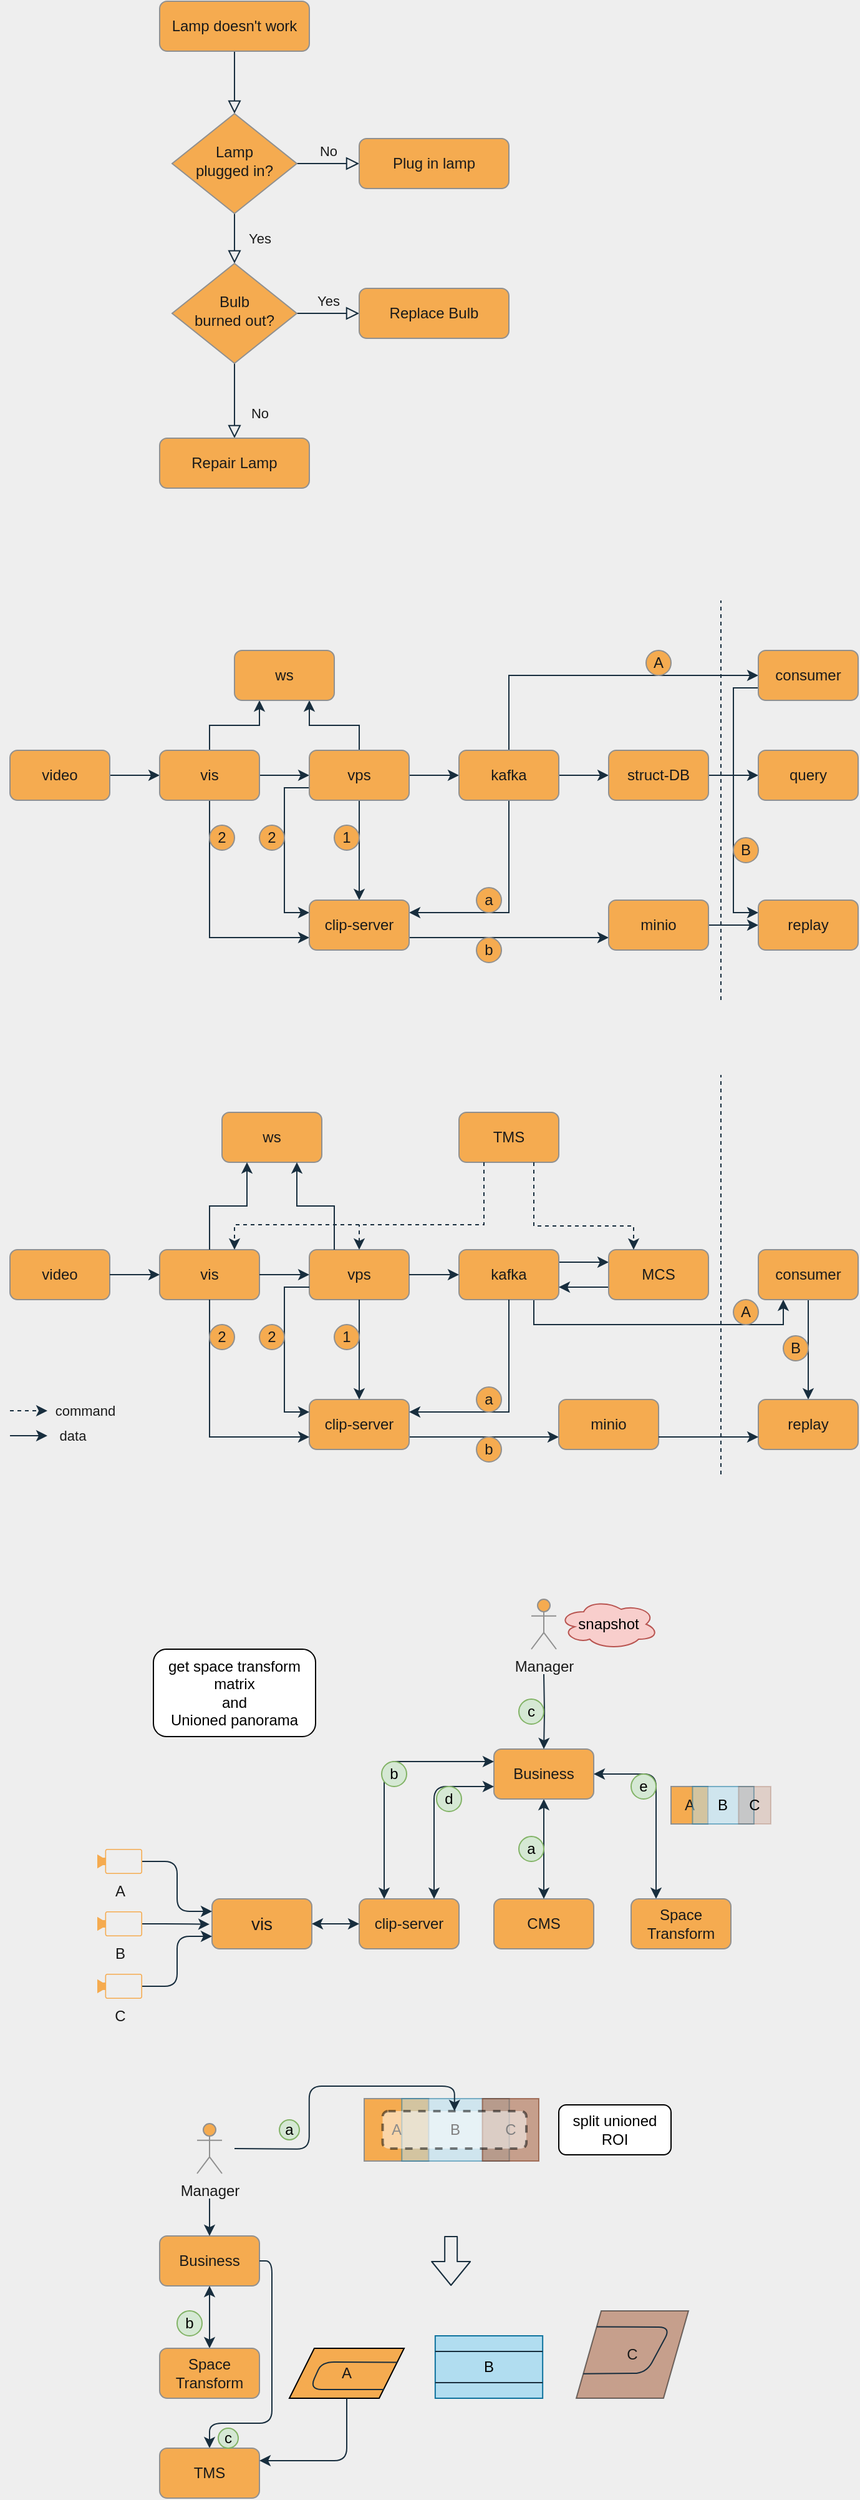 <mxfile version="14.1.8" type="github">
  <diagram id="C5RBs43oDa-KdzZeNtuy" name="Page-1">
    <mxGraphModel dx="1131" dy="648" grid="0" gridSize="10" guides="1" tooltips="1" connect="1" arrows="1" fold="1" page="1" pageScale="1" pageWidth="827" pageHeight="1169" background="#EEEEEE" math="0" shadow="0">
      <root>
        <mxCell id="WIyWlLk6GJQsqaUBKTNV-0" />
        <mxCell id="WIyWlLk6GJQsqaUBKTNV-1" parent="WIyWlLk6GJQsqaUBKTNV-0" />
        <mxCell id="WIyWlLk6GJQsqaUBKTNV-2" value="" style="rounded=0;html=1;jettySize=auto;orthogonalLoop=1;fontSize=11;endArrow=block;endFill=0;endSize=8;strokeWidth=1;shadow=0;labelBackgroundColor=none;edgeStyle=orthogonalEdgeStyle;strokeColor=#182E3E;fontColor=#1A1A1A;" parent="WIyWlLk6GJQsqaUBKTNV-1" source="WIyWlLk6GJQsqaUBKTNV-3" target="WIyWlLk6GJQsqaUBKTNV-6" edge="1">
          <mxGeometry relative="1" as="geometry" />
        </mxCell>
        <mxCell id="WIyWlLk6GJQsqaUBKTNV-3" value="Lamp doesn&#39;t work" style="rounded=1;whiteSpace=wrap;html=1;fontSize=12;glass=0;strokeWidth=1;shadow=0;fillColor=#F5AB50;strokeColor=#909090;fontColor=#1A1A1A;" parent="WIyWlLk6GJQsqaUBKTNV-1" vertex="1">
          <mxGeometry x="160" y="80" width="120" height="40" as="geometry" />
        </mxCell>
        <mxCell id="WIyWlLk6GJQsqaUBKTNV-4" value="Yes" style="rounded=0;html=1;jettySize=auto;orthogonalLoop=1;fontSize=11;endArrow=block;endFill=0;endSize=8;strokeWidth=1;shadow=0;labelBackgroundColor=none;edgeStyle=orthogonalEdgeStyle;strokeColor=#182E3E;fontColor=#1A1A1A;" parent="WIyWlLk6GJQsqaUBKTNV-1" source="WIyWlLk6GJQsqaUBKTNV-6" target="WIyWlLk6GJQsqaUBKTNV-10" edge="1">
          <mxGeometry y="20" relative="1" as="geometry">
            <mxPoint as="offset" />
          </mxGeometry>
        </mxCell>
        <mxCell id="WIyWlLk6GJQsqaUBKTNV-5" value="No" style="edgeStyle=orthogonalEdgeStyle;rounded=0;html=1;jettySize=auto;orthogonalLoop=1;fontSize=11;endArrow=block;endFill=0;endSize=8;strokeWidth=1;shadow=0;labelBackgroundColor=none;strokeColor=#182E3E;fontColor=#1A1A1A;" parent="WIyWlLk6GJQsqaUBKTNV-1" source="WIyWlLk6GJQsqaUBKTNV-6" target="WIyWlLk6GJQsqaUBKTNV-7" edge="1">
          <mxGeometry y="10" relative="1" as="geometry">
            <mxPoint as="offset" />
          </mxGeometry>
        </mxCell>
        <mxCell id="WIyWlLk6GJQsqaUBKTNV-6" value="Lamp&lt;br&gt;plugged in?" style="rhombus;whiteSpace=wrap;html=1;shadow=0;fontFamily=Helvetica;fontSize=12;align=center;strokeWidth=1;spacing=6;spacingTop=-4;fillColor=#F5AB50;strokeColor=#909090;fontColor=#1A1A1A;" parent="WIyWlLk6GJQsqaUBKTNV-1" vertex="1">
          <mxGeometry x="170" y="170" width="100" height="80" as="geometry" />
        </mxCell>
        <mxCell id="WIyWlLk6GJQsqaUBKTNV-7" value="Plug in lamp" style="rounded=1;whiteSpace=wrap;html=1;fontSize=12;glass=0;strokeWidth=1;shadow=0;fillColor=#F5AB50;strokeColor=#909090;fontColor=#1A1A1A;" parent="WIyWlLk6GJQsqaUBKTNV-1" vertex="1">
          <mxGeometry x="320" y="190" width="120" height="40" as="geometry" />
        </mxCell>
        <mxCell id="WIyWlLk6GJQsqaUBKTNV-8" value="No" style="rounded=0;html=1;jettySize=auto;orthogonalLoop=1;fontSize=11;endArrow=block;endFill=0;endSize=8;strokeWidth=1;shadow=0;labelBackgroundColor=none;edgeStyle=orthogonalEdgeStyle;strokeColor=#182E3E;fontColor=#1A1A1A;" parent="WIyWlLk6GJQsqaUBKTNV-1" source="WIyWlLk6GJQsqaUBKTNV-10" target="WIyWlLk6GJQsqaUBKTNV-11" edge="1">
          <mxGeometry x="0.333" y="20" relative="1" as="geometry">
            <mxPoint as="offset" />
          </mxGeometry>
        </mxCell>
        <mxCell id="WIyWlLk6GJQsqaUBKTNV-9" value="Yes" style="edgeStyle=orthogonalEdgeStyle;rounded=0;html=1;jettySize=auto;orthogonalLoop=1;fontSize=11;endArrow=block;endFill=0;endSize=8;strokeWidth=1;shadow=0;labelBackgroundColor=none;strokeColor=#182E3E;fontColor=#1A1A1A;" parent="WIyWlLk6GJQsqaUBKTNV-1" source="WIyWlLk6GJQsqaUBKTNV-10" target="WIyWlLk6GJQsqaUBKTNV-12" edge="1">
          <mxGeometry y="10" relative="1" as="geometry">
            <mxPoint as="offset" />
          </mxGeometry>
        </mxCell>
        <mxCell id="WIyWlLk6GJQsqaUBKTNV-10" value="Bulb&lt;br&gt;burned out?" style="rhombus;whiteSpace=wrap;html=1;shadow=0;fontFamily=Helvetica;fontSize=12;align=center;strokeWidth=1;spacing=6;spacingTop=-4;fillColor=#F5AB50;strokeColor=#909090;fontColor=#1A1A1A;" parent="WIyWlLk6GJQsqaUBKTNV-1" vertex="1">
          <mxGeometry x="170" y="290" width="100" height="80" as="geometry" />
        </mxCell>
        <mxCell id="WIyWlLk6GJQsqaUBKTNV-11" value="Repair Lamp" style="rounded=1;whiteSpace=wrap;html=1;fontSize=12;glass=0;strokeWidth=1;shadow=0;fillColor=#F5AB50;strokeColor=#909090;fontColor=#1A1A1A;" parent="WIyWlLk6GJQsqaUBKTNV-1" vertex="1">
          <mxGeometry x="160" y="430" width="120" height="40" as="geometry" />
        </mxCell>
        <mxCell id="WIyWlLk6GJQsqaUBKTNV-12" value="Replace Bulb" style="rounded=1;whiteSpace=wrap;html=1;fontSize=12;glass=0;strokeWidth=1;shadow=0;fillColor=#F5AB50;strokeColor=#909090;fontColor=#1A1A1A;" parent="WIyWlLk6GJQsqaUBKTNV-1" vertex="1">
          <mxGeometry x="320" y="310" width="120" height="40" as="geometry" />
        </mxCell>
        <mxCell id="50qvm2ZmXzsjkauxlbS--2" value="" style="edgeStyle=orthogonalEdgeStyle;rounded=0;orthogonalLoop=1;jettySize=auto;html=1;labelBackgroundColor=#EEEEEE;strokeColor=#182E3E;fontColor=#1A1A1A;" parent="WIyWlLk6GJQsqaUBKTNV-1" source="50qvm2ZmXzsjkauxlbS--0" target="50qvm2ZmXzsjkauxlbS--1" edge="1">
          <mxGeometry relative="1" as="geometry" />
        </mxCell>
        <mxCell id="50qvm2ZmXzsjkauxlbS--0" value="video" style="rounded=1;whiteSpace=wrap;html=1;fillColor=#F5AB50;strokeColor=#909090;fontColor=#1A1A1A;" parent="WIyWlLk6GJQsqaUBKTNV-1" vertex="1">
          <mxGeometry x="40" y="680" width="80" height="40" as="geometry" />
        </mxCell>
        <mxCell id="50qvm2ZmXzsjkauxlbS--4" value="" style="edgeStyle=orthogonalEdgeStyle;rounded=0;orthogonalLoop=1;jettySize=auto;html=1;labelBackgroundColor=#EEEEEE;strokeColor=#182E3E;fontColor=#1A1A1A;" parent="WIyWlLk6GJQsqaUBKTNV-1" source="50qvm2ZmXzsjkauxlbS--1" target="50qvm2ZmXzsjkauxlbS--3" edge="1">
          <mxGeometry relative="1" as="geometry" />
        </mxCell>
        <mxCell id="50qvm2ZmXzsjkauxlbS--6" style="edgeStyle=orthogonalEdgeStyle;rounded=0;orthogonalLoop=1;jettySize=auto;html=1;exitX=0.5;exitY=0;exitDx=0;exitDy=0;entryX=0.25;entryY=1;entryDx=0;entryDy=0;labelBackgroundColor=#EEEEEE;strokeColor=#182E3E;fontColor=#1A1A1A;" parent="WIyWlLk6GJQsqaUBKTNV-1" source="50qvm2ZmXzsjkauxlbS--1" target="50qvm2ZmXzsjkauxlbS--5" edge="1">
          <mxGeometry relative="1" as="geometry" />
        </mxCell>
        <mxCell id="50qvm2ZmXzsjkauxlbS--14" style="edgeStyle=orthogonalEdgeStyle;rounded=0;orthogonalLoop=1;jettySize=auto;html=1;exitX=0.5;exitY=1;exitDx=0;exitDy=0;entryX=0;entryY=0.75;entryDx=0;entryDy=0;labelBackgroundColor=#EEEEEE;strokeColor=#182E3E;fontColor=#1A1A1A;" parent="WIyWlLk6GJQsqaUBKTNV-1" source="50qvm2ZmXzsjkauxlbS--1" target="50qvm2ZmXzsjkauxlbS--13" edge="1">
          <mxGeometry relative="1" as="geometry" />
        </mxCell>
        <mxCell id="50qvm2ZmXzsjkauxlbS--1" value="vis" style="rounded=1;whiteSpace=wrap;html=1;fillColor=#F5AB50;strokeColor=#909090;fontColor=#1A1A1A;" parent="WIyWlLk6GJQsqaUBKTNV-1" vertex="1">
          <mxGeometry x="160" y="680" width="80" height="40" as="geometry" />
        </mxCell>
        <mxCell id="50qvm2ZmXzsjkauxlbS--7" style="edgeStyle=orthogonalEdgeStyle;rounded=0;orthogonalLoop=1;jettySize=auto;html=1;exitX=0.5;exitY=0;exitDx=0;exitDy=0;entryX=0.75;entryY=1;entryDx=0;entryDy=0;labelBackgroundColor=#EEEEEE;strokeColor=#182E3E;fontColor=#1A1A1A;" parent="WIyWlLk6GJQsqaUBKTNV-1" source="50qvm2ZmXzsjkauxlbS--3" target="50qvm2ZmXzsjkauxlbS--5" edge="1">
          <mxGeometry relative="1" as="geometry" />
        </mxCell>
        <mxCell id="50qvm2ZmXzsjkauxlbS--10" value="" style="edgeStyle=orthogonalEdgeStyle;rounded=0;orthogonalLoop=1;jettySize=auto;html=1;labelBackgroundColor=#EEEEEE;strokeColor=#182E3E;fontColor=#1A1A1A;" parent="WIyWlLk6GJQsqaUBKTNV-1" source="50qvm2ZmXzsjkauxlbS--3" target="50qvm2ZmXzsjkauxlbS--9" edge="1">
          <mxGeometry relative="1" as="geometry" />
        </mxCell>
        <mxCell id="50qvm2ZmXzsjkauxlbS--16" style="edgeStyle=orthogonalEdgeStyle;rounded=0;orthogonalLoop=1;jettySize=auto;html=1;exitX=0;exitY=0.75;exitDx=0;exitDy=0;entryX=0;entryY=0.25;entryDx=0;entryDy=0;labelBackgroundColor=#EEEEEE;strokeColor=#182E3E;fontColor=#1A1A1A;" parent="WIyWlLk6GJQsqaUBKTNV-1" source="50qvm2ZmXzsjkauxlbS--3" target="50qvm2ZmXzsjkauxlbS--13" edge="1">
          <mxGeometry relative="1" as="geometry" />
        </mxCell>
        <mxCell id="50qvm2ZmXzsjkauxlbS--17" value="" style="edgeStyle=orthogonalEdgeStyle;rounded=0;orthogonalLoop=1;jettySize=auto;html=1;labelBackgroundColor=#EEEEEE;strokeColor=#182E3E;fontColor=#1A1A1A;" parent="WIyWlLk6GJQsqaUBKTNV-1" source="50qvm2ZmXzsjkauxlbS--3" target="50qvm2ZmXzsjkauxlbS--13" edge="1">
          <mxGeometry relative="1" as="geometry" />
        </mxCell>
        <mxCell id="50qvm2ZmXzsjkauxlbS--3" value="vps" style="rounded=1;whiteSpace=wrap;html=1;fillColor=#F5AB50;strokeColor=#909090;fontColor=#1A1A1A;" parent="WIyWlLk6GJQsqaUBKTNV-1" vertex="1">
          <mxGeometry x="280" y="680" width="80" height="40" as="geometry" />
        </mxCell>
        <mxCell id="50qvm2ZmXzsjkauxlbS--12" value="" style="edgeStyle=orthogonalEdgeStyle;rounded=0;orthogonalLoop=1;jettySize=auto;html=1;labelBackgroundColor=#EEEEEE;strokeColor=#182E3E;fontColor=#1A1A1A;" parent="WIyWlLk6GJQsqaUBKTNV-1" source="50qvm2ZmXzsjkauxlbS--9" target="50qvm2ZmXzsjkauxlbS--11" edge="1">
          <mxGeometry relative="1" as="geometry" />
        </mxCell>
        <mxCell id="50qvm2ZmXzsjkauxlbS--18" style="edgeStyle=orthogonalEdgeStyle;rounded=0;orthogonalLoop=1;jettySize=auto;html=1;exitX=0.5;exitY=1;exitDx=0;exitDy=0;entryX=1;entryY=0.25;entryDx=0;entryDy=0;labelBackgroundColor=#EEEEEE;strokeColor=#182E3E;fontColor=#1A1A1A;" parent="WIyWlLk6GJQsqaUBKTNV-1" source="50qvm2ZmXzsjkauxlbS--9" target="50qvm2ZmXzsjkauxlbS--13" edge="1">
          <mxGeometry relative="1" as="geometry" />
        </mxCell>
        <mxCell id="50qvm2ZmXzsjkauxlbS--22" style="edgeStyle=orthogonalEdgeStyle;rounded=0;orthogonalLoop=1;jettySize=auto;html=1;exitX=0.5;exitY=0;exitDx=0;exitDy=0;entryX=0;entryY=0.5;entryDx=0;entryDy=0;labelBackgroundColor=#EEEEEE;strokeColor=#182E3E;fontColor=#1A1A1A;" parent="WIyWlLk6GJQsqaUBKTNV-1" source="50qvm2ZmXzsjkauxlbS--9" target="50qvm2ZmXzsjkauxlbS--21" edge="1">
          <mxGeometry relative="1" as="geometry" />
        </mxCell>
        <mxCell id="50qvm2ZmXzsjkauxlbS--9" value="kafka" style="rounded=1;whiteSpace=wrap;html=1;fillColor=#F5AB50;strokeColor=#909090;fontColor=#1A1A1A;" parent="WIyWlLk6GJQsqaUBKTNV-1" vertex="1">
          <mxGeometry x="400" y="680" width="80" height="40" as="geometry" />
        </mxCell>
        <mxCell id="50qvm2ZmXzsjkauxlbS--26" style="edgeStyle=orthogonalEdgeStyle;rounded=0;orthogonalLoop=1;jettySize=auto;html=1;exitX=1;exitY=0.5;exitDx=0;exitDy=0;labelBackgroundColor=#EEEEEE;strokeColor=#182E3E;fontColor=#1A1A1A;" parent="WIyWlLk6GJQsqaUBKTNV-1" source="50qvm2ZmXzsjkauxlbS--11" target="50qvm2ZmXzsjkauxlbS--23" edge="1">
          <mxGeometry relative="1" as="geometry" />
        </mxCell>
        <mxCell id="50qvm2ZmXzsjkauxlbS--11" value="struct-DB" style="rounded=1;whiteSpace=wrap;html=1;fillColor=#F5AB50;strokeColor=#909090;fontColor=#1A1A1A;" parent="WIyWlLk6GJQsqaUBKTNV-1" vertex="1">
          <mxGeometry x="520" y="680" width="80" height="40" as="geometry" />
        </mxCell>
        <mxCell id="50qvm2ZmXzsjkauxlbS--5" value="ws" style="rounded=1;whiteSpace=wrap;html=1;fillColor=#F5AB50;strokeColor=#909090;fontColor=#1A1A1A;" parent="WIyWlLk6GJQsqaUBKTNV-1" vertex="1">
          <mxGeometry x="220" y="600" width="80" height="40" as="geometry" />
        </mxCell>
        <mxCell id="50qvm2ZmXzsjkauxlbS--19" style="edgeStyle=orthogonalEdgeStyle;rounded=0;orthogonalLoop=1;jettySize=auto;html=1;exitX=1;exitY=0.75;exitDx=0;exitDy=0;labelBackgroundColor=#EEEEEE;strokeColor=#182E3E;fontColor=#1A1A1A;" parent="WIyWlLk6GJQsqaUBKTNV-1" source="50qvm2ZmXzsjkauxlbS--13" edge="1">
          <mxGeometry relative="1" as="geometry">
            <mxPoint x="520" y="830" as="targetPoint" />
          </mxGeometry>
        </mxCell>
        <mxCell id="50qvm2ZmXzsjkauxlbS--13" value="clip-server" style="rounded=1;whiteSpace=wrap;html=1;fillColor=#F5AB50;strokeColor=#909090;fontColor=#1A1A1A;" parent="WIyWlLk6GJQsqaUBKTNV-1" vertex="1">
          <mxGeometry x="280" y="800" width="80" height="40" as="geometry" />
        </mxCell>
        <mxCell id="50qvm2ZmXzsjkauxlbS--25" style="edgeStyle=orthogonalEdgeStyle;rounded=0;orthogonalLoop=1;jettySize=auto;html=1;exitX=1;exitY=0.5;exitDx=0;exitDy=0;labelBackgroundColor=#EEEEEE;strokeColor=#182E3E;fontColor=#1A1A1A;" parent="WIyWlLk6GJQsqaUBKTNV-1" source="50qvm2ZmXzsjkauxlbS--20" target="50qvm2ZmXzsjkauxlbS--24" edge="1">
          <mxGeometry relative="1" as="geometry" />
        </mxCell>
        <mxCell id="50qvm2ZmXzsjkauxlbS--20" value="minio" style="rounded=1;whiteSpace=wrap;html=1;fillColor=#F5AB50;strokeColor=#909090;fontColor=#1A1A1A;" parent="WIyWlLk6GJQsqaUBKTNV-1" vertex="1">
          <mxGeometry x="520" y="800" width="80" height="40" as="geometry" />
        </mxCell>
        <mxCell id="50qvm2ZmXzsjkauxlbS--38" style="edgeStyle=orthogonalEdgeStyle;rounded=0;orthogonalLoop=1;jettySize=auto;html=1;exitX=0;exitY=0.75;exitDx=0;exitDy=0;entryX=0;entryY=0.25;entryDx=0;entryDy=0;labelBackgroundColor=#EEEEEE;strokeColor=#182E3E;fontColor=#1A1A1A;" parent="WIyWlLk6GJQsqaUBKTNV-1" source="50qvm2ZmXzsjkauxlbS--21" target="50qvm2ZmXzsjkauxlbS--24" edge="1">
          <mxGeometry relative="1" as="geometry" />
        </mxCell>
        <mxCell id="50qvm2ZmXzsjkauxlbS--21" value="consumer" style="rounded=1;whiteSpace=wrap;html=1;fillColor=#F5AB50;strokeColor=#909090;fontColor=#1A1A1A;" parent="WIyWlLk6GJQsqaUBKTNV-1" vertex="1">
          <mxGeometry x="640" y="600" width="80" height="40" as="geometry" />
        </mxCell>
        <mxCell id="50qvm2ZmXzsjkauxlbS--23" value="query" style="rounded=1;whiteSpace=wrap;html=1;fillColor=#F5AB50;strokeColor=#909090;fontColor=#1A1A1A;" parent="WIyWlLk6GJQsqaUBKTNV-1" vertex="1">
          <mxGeometry x="640" y="680" width="80" height="40" as="geometry" />
        </mxCell>
        <mxCell id="50qvm2ZmXzsjkauxlbS--24" value="replay" style="rounded=1;whiteSpace=wrap;html=1;fillColor=#F5AB50;strokeColor=#909090;fontColor=#1A1A1A;" parent="WIyWlLk6GJQsqaUBKTNV-1" vertex="1">
          <mxGeometry x="640" y="800" width="80" height="40" as="geometry" />
        </mxCell>
        <mxCell id="50qvm2ZmXzsjkauxlbS--27" value="" style="endArrow=none;dashed=1;html=1;labelBackgroundColor=#EEEEEE;strokeColor=#182E3E;fontColor=#1A1A1A;" parent="WIyWlLk6GJQsqaUBKTNV-1" edge="1">
          <mxGeometry width="50" height="50" relative="1" as="geometry">
            <mxPoint x="610" y="880" as="sourcePoint" />
            <mxPoint x="610" y="560" as="targetPoint" />
          </mxGeometry>
        </mxCell>
        <mxCell id="50qvm2ZmXzsjkauxlbS--28" value="1" style="ellipse;whiteSpace=wrap;html=1;aspect=fixed;fillColor=#F5AB50;strokeColor=#909090;fontColor=#1A1A1A;" parent="WIyWlLk6GJQsqaUBKTNV-1" vertex="1">
          <mxGeometry x="300" y="740" width="20" height="20" as="geometry" />
        </mxCell>
        <mxCell id="50qvm2ZmXzsjkauxlbS--31" value="2" style="ellipse;whiteSpace=wrap;html=1;aspect=fixed;fillColor=#F5AB50;strokeColor=#909090;fontColor=#1A1A1A;" parent="WIyWlLk6GJQsqaUBKTNV-1" vertex="1">
          <mxGeometry x="200" y="740" width="20" height="20" as="geometry" />
        </mxCell>
        <mxCell id="50qvm2ZmXzsjkauxlbS--32" value="a" style="ellipse;whiteSpace=wrap;html=1;aspect=fixed;fillColor=#F5AB50;strokeColor=#909090;fontColor=#1A1A1A;" parent="WIyWlLk6GJQsqaUBKTNV-1" vertex="1">
          <mxGeometry x="414" y="790" width="20" height="20" as="geometry" />
        </mxCell>
        <mxCell id="50qvm2ZmXzsjkauxlbS--33" value="b" style="ellipse;whiteSpace=wrap;html=1;aspect=fixed;fillColor=#F5AB50;strokeColor=#909090;fontColor=#1A1A1A;" parent="WIyWlLk6GJQsqaUBKTNV-1" vertex="1">
          <mxGeometry x="414" y="830" width="20" height="20" as="geometry" />
        </mxCell>
        <mxCell id="50qvm2ZmXzsjkauxlbS--37" value="2" style="ellipse;whiteSpace=wrap;html=1;aspect=fixed;fillColor=#F5AB50;strokeColor=#909090;fontColor=#1A1A1A;" parent="WIyWlLk6GJQsqaUBKTNV-1" vertex="1">
          <mxGeometry x="240" y="740" width="20" height="20" as="geometry" />
        </mxCell>
        <mxCell id="50qvm2ZmXzsjkauxlbS--39" value="A" style="ellipse;whiteSpace=wrap;html=1;aspect=fixed;fillColor=#F5AB50;strokeColor=#909090;fontColor=#1A1A1A;" parent="WIyWlLk6GJQsqaUBKTNV-1" vertex="1">
          <mxGeometry x="550" y="600" width="20" height="20" as="geometry" />
        </mxCell>
        <mxCell id="50qvm2ZmXzsjkauxlbS--40" value="B" style="ellipse;whiteSpace=wrap;html=1;aspect=fixed;fillColor=#F5AB50;strokeColor=#909090;fontColor=#1A1A1A;" parent="WIyWlLk6GJQsqaUBKTNV-1" vertex="1">
          <mxGeometry x="620" y="750" width="20" height="20" as="geometry" />
        </mxCell>
        <mxCell id="9WXgRBmYEAObht5J5E2l-145" value="" style="endArrow=classic;html=1;strokeColor=#182E3E;strokeWidth=1;labelBackgroundColor=#EEEEEE;fontColor=#1A1A1A;" parent="WIyWlLk6GJQsqaUBKTNV-1" edge="1">
          <mxGeometry width="50" height="50" relative="1" as="geometry">
            <mxPoint x="40" y="1229" as="sourcePoint" />
            <mxPoint x="70" y="1229" as="targetPoint" />
          </mxGeometry>
        </mxCell>
        <mxCell id="9WXgRBmYEAObht5J5E2l-47" value="" style="group;fontColor=#1A1A1A;" parent="WIyWlLk6GJQsqaUBKTNV-1" vertex="1" connectable="0">
          <mxGeometry x="40" y="970" width="680" height="280" as="geometry" />
        </mxCell>
        <mxCell id="9WXgRBmYEAObht5J5E2l-46" value="" style="group;fontColor=#1A1A1A;" parent="9WXgRBmYEAObht5J5E2l-47" vertex="1" connectable="0">
          <mxGeometry y="30" width="680" height="250" as="geometry" />
        </mxCell>
        <mxCell id="9WXgRBmYEAObht5J5E2l-1" value="video" style="rounded=1;whiteSpace=wrap;html=1;fillColor=#F5AB50;strokeColor=#909090;fontColor=#1A1A1A;" parent="9WXgRBmYEAObht5J5E2l-46" vertex="1">
          <mxGeometry y="80" width="80" height="40" as="geometry" />
        </mxCell>
        <mxCell id="9WXgRBmYEAObht5J5E2l-5" value="vis" style="rounded=1;whiteSpace=wrap;html=1;fillColor=#F5AB50;strokeColor=#909090;fontColor=#1A1A1A;" parent="9WXgRBmYEAObht5J5E2l-46" vertex="1">
          <mxGeometry x="120" y="80" width="80" height="40" as="geometry" />
        </mxCell>
        <mxCell id="9WXgRBmYEAObht5J5E2l-0" value="" style="edgeStyle=orthogonalEdgeStyle;rounded=0;orthogonalLoop=1;jettySize=auto;html=1;labelBackgroundColor=#EEEEEE;strokeColor=#182E3E;fontColor=#1A1A1A;" parent="9WXgRBmYEAObht5J5E2l-46" source="9WXgRBmYEAObht5J5E2l-1" target="9WXgRBmYEAObht5J5E2l-5" edge="1">
          <mxGeometry relative="1" as="geometry" />
        </mxCell>
        <mxCell id="9WXgRBmYEAObht5J5E2l-10" value="vps" style="rounded=1;whiteSpace=wrap;html=1;fillColor=#F5AB50;strokeColor=#909090;fontColor=#1A1A1A;" parent="9WXgRBmYEAObht5J5E2l-46" vertex="1">
          <mxGeometry x="240" y="80" width="80" height="40" as="geometry" />
        </mxCell>
        <mxCell id="9WXgRBmYEAObht5J5E2l-2" value="" style="edgeStyle=orthogonalEdgeStyle;rounded=0;orthogonalLoop=1;jettySize=auto;html=1;labelBackgroundColor=#EEEEEE;strokeColor=#182E3E;fontColor=#1A1A1A;" parent="9WXgRBmYEAObht5J5E2l-46" source="9WXgRBmYEAObht5J5E2l-5" target="9WXgRBmYEAObht5J5E2l-10" edge="1">
          <mxGeometry relative="1" as="geometry" />
        </mxCell>
        <mxCell id="9WXgRBmYEAObht5J5E2l-58" style="edgeStyle=orthogonalEdgeStyle;rounded=0;orthogonalLoop=1;jettySize=auto;html=1;exitX=1;exitY=0.25;exitDx=0;exitDy=0;entryX=0;entryY=0.25;entryDx=0;entryDy=0;startArrow=none;startFill=0;endArrow=classic;endFill=1;labelBackgroundColor=#EEEEEE;strokeColor=#182E3E;fontColor=#1A1A1A;" parent="9WXgRBmYEAObht5J5E2l-46" source="9WXgRBmYEAObht5J5E2l-14" target="9WXgRBmYEAObht5J5E2l-33" edge="1">
          <mxGeometry relative="1" as="geometry" />
        </mxCell>
        <mxCell id="9WXgRBmYEAObht5J5E2l-64" style="edgeStyle=orthogonalEdgeStyle;rounded=0;orthogonalLoop=1;jettySize=auto;html=1;exitX=0.75;exitY=1;exitDx=0;exitDy=0;entryX=0.25;entryY=1;entryDx=0;entryDy=0;startArrow=none;startFill=0;endArrow=classic;endFill=1;labelBackgroundColor=#EEEEEE;strokeColor=#182E3E;fontColor=#1A1A1A;" parent="9WXgRBmYEAObht5J5E2l-46" source="9WXgRBmYEAObht5J5E2l-14" target="9WXgRBmYEAObht5J5E2l-23" edge="1">
          <mxGeometry relative="1" as="geometry" />
        </mxCell>
        <mxCell id="9WXgRBmYEAObht5J5E2l-14" value="kafka" style="rounded=1;whiteSpace=wrap;html=1;fillColor=#F5AB50;strokeColor=#909090;fontColor=#1A1A1A;" parent="9WXgRBmYEAObht5J5E2l-46" vertex="1">
          <mxGeometry x="360" y="80" width="80" height="40" as="geometry" />
        </mxCell>
        <mxCell id="9WXgRBmYEAObht5J5E2l-7" value="" style="edgeStyle=orthogonalEdgeStyle;rounded=0;orthogonalLoop=1;jettySize=auto;html=1;labelBackgroundColor=#EEEEEE;strokeColor=#182E3E;fontColor=#1A1A1A;" parent="9WXgRBmYEAObht5J5E2l-46" source="9WXgRBmYEAObht5J5E2l-10" target="9WXgRBmYEAObht5J5E2l-14" edge="1">
          <mxGeometry relative="1" as="geometry" />
        </mxCell>
        <mxCell id="9WXgRBmYEAObht5J5E2l-18" style="edgeStyle=orthogonalEdgeStyle;rounded=0;orthogonalLoop=1;jettySize=auto;html=1;exitX=1;exitY=0.75;exitDx=0;exitDy=0;entryX=0;entryY=0.75;entryDx=0;entryDy=0;labelBackgroundColor=#EEEEEE;strokeColor=#182E3E;fontColor=#1A1A1A;" parent="9WXgRBmYEAObht5J5E2l-46" source="9WXgRBmYEAObht5J5E2l-19" target="9WXgRBmYEAObht5J5E2l-21" edge="1">
          <mxGeometry relative="1" as="geometry">
            <mxPoint x="480" y="230" as="targetPoint" />
          </mxGeometry>
        </mxCell>
        <mxCell id="9WXgRBmYEAObht5J5E2l-19" value="clip-server" style="rounded=1;whiteSpace=wrap;html=1;fillColor=#F5AB50;strokeColor=#909090;fontColor=#1A1A1A;" parent="9WXgRBmYEAObht5J5E2l-46" vertex="1">
          <mxGeometry x="240" y="200" width="80" height="40" as="geometry" />
        </mxCell>
        <mxCell id="9WXgRBmYEAObht5J5E2l-4" style="edgeStyle=orthogonalEdgeStyle;rounded=0;orthogonalLoop=1;jettySize=auto;html=1;exitX=0.5;exitY=1;exitDx=0;exitDy=0;entryX=0;entryY=0.75;entryDx=0;entryDy=0;labelBackgroundColor=#EEEEEE;strokeColor=#182E3E;fontColor=#1A1A1A;" parent="9WXgRBmYEAObht5J5E2l-46" source="9WXgRBmYEAObht5J5E2l-5" target="9WXgRBmYEAObht5J5E2l-19" edge="1">
          <mxGeometry relative="1" as="geometry" />
        </mxCell>
        <mxCell id="9WXgRBmYEAObht5J5E2l-8" style="edgeStyle=orthogonalEdgeStyle;rounded=0;orthogonalLoop=1;jettySize=auto;html=1;exitX=0;exitY=0.75;exitDx=0;exitDy=0;entryX=0;entryY=0.25;entryDx=0;entryDy=0;labelBackgroundColor=#EEEEEE;strokeColor=#182E3E;fontColor=#1A1A1A;" parent="9WXgRBmYEAObht5J5E2l-46" source="9WXgRBmYEAObht5J5E2l-10" target="9WXgRBmYEAObht5J5E2l-19" edge="1">
          <mxGeometry relative="1" as="geometry" />
        </mxCell>
        <mxCell id="9WXgRBmYEAObht5J5E2l-9" value="" style="edgeStyle=orthogonalEdgeStyle;rounded=0;orthogonalLoop=1;jettySize=auto;html=1;labelBackgroundColor=#EEEEEE;strokeColor=#182E3E;fontColor=#1A1A1A;" parent="9WXgRBmYEAObht5J5E2l-46" source="9WXgRBmYEAObht5J5E2l-10" target="9WXgRBmYEAObht5J5E2l-19" edge="1">
          <mxGeometry relative="1" as="geometry" />
        </mxCell>
        <mxCell id="9WXgRBmYEAObht5J5E2l-12" style="edgeStyle=orthogonalEdgeStyle;rounded=0;orthogonalLoop=1;jettySize=auto;html=1;exitX=0.5;exitY=1;exitDx=0;exitDy=0;entryX=1;entryY=0.25;entryDx=0;entryDy=0;labelBackgroundColor=#EEEEEE;strokeColor=#182E3E;fontColor=#1A1A1A;" parent="9WXgRBmYEAObht5J5E2l-46" source="9WXgRBmYEAObht5J5E2l-14" target="9WXgRBmYEAObht5J5E2l-19" edge="1">
          <mxGeometry relative="1" as="geometry" />
        </mxCell>
        <mxCell id="9WXgRBmYEAObht5J5E2l-21" value="minio" style="rounded=1;whiteSpace=wrap;html=1;fillColor=#F5AB50;strokeColor=#909090;fontColor=#1A1A1A;" parent="9WXgRBmYEAObht5J5E2l-46" vertex="1">
          <mxGeometry x="440" y="200" width="80" height="40" as="geometry" />
        </mxCell>
        <mxCell id="9WXgRBmYEAObht5J5E2l-63" style="edgeStyle=orthogonalEdgeStyle;rounded=0;orthogonalLoop=1;jettySize=auto;html=1;entryX=0.5;entryY=0;entryDx=0;entryDy=0;startArrow=none;startFill=0;endArrow=classic;endFill=1;labelBackgroundColor=#EEEEEE;strokeColor=#182E3E;fontColor=#1A1A1A;" parent="9WXgRBmYEAObht5J5E2l-46" source="9WXgRBmYEAObht5J5E2l-23" target="9WXgRBmYEAObht5J5E2l-25" edge="1">
          <mxGeometry relative="1" as="geometry" />
        </mxCell>
        <mxCell id="9WXgRBmYEAObht5J5E2l-23" value="consumer" style="rounded=1;whiteSpace=wrap;html=1;fillColor=#F5AB50;strokeColor=#909090;fontColor=#1A1A1A;" parent="9WXgRBmYEAObht5J5E2l-46" vertex="1">
          <mxGeometry x="600" y="80" width="80" height="40" as="geometry" />
        </mxCell>
        <mxCell id="9WXgRBmYEAObht5J5E2l-25" value="replay" style="rounded=1;whiteSpace=wrap;html=1;fillColor=#F5AB50;strokeColor=#909090;fontColor=#1A1A1A;" parent="9WXgRBmYEAObht5J5E2l-46" vertex="1">
          <mxGeometry x="600" y="200" width="80" height="40" as="geometry" />
        </mxCell>
        <mxCell id="9WXgRBmYEAObht5J5E2l-20" style="edgeStyle=orthogonalEdgeStyle;rounded=0;orthogonalLoop=1;jettySize=auto;html=1;exitX=1;exitY=0.75;exitDx=0;exitDy=0;entryX=0;entryY=0.75;entryDx=0;entryDy=0;labelBackgroundColor=#EEEEEE;strokeColor=#182E3E;fontColor=#1A1A1A;" parent="9WXgRBmYEAObht5J5E2l-46" source="9WXgRBmYEAObht5J5E2l-21" target="9WXgRBmYEAObht5J5E2l-25" edge="1">
          <mxGeometry relative="1" as="geometry" />
        </mxCell>
        <mxCell id="9WXgRBmYEAObht5J5E2l-26" value="1" style="ellipse;whiteSpace=wrap;html=1;aspect=fixed;fillColor=#F5AB50;strokeColor=#909090;fontColor=#1A1A1A;" parent="9WXgRBmYEAObht5J5E2l-46" vertex="1">
          <mxGeometry x="260" y="140" width="20" height="20" as="geometry" />
        </mxCell>
        <mxCell id="9WXgRBmYEAObht5J5E2l-27" value="2" style="ellipse;whiteSpace=wrap;html=1;aspect=fixed;fillColor=#F5AB50;strokeColor=#909090;fontColor=#1A1A1A;" parent="9WXgRBmYEAObht5J5E2l-46" vertex="1">
          <mxGeometry x="160" y="140" width="20" height="20" as="geometry" />
        </mxCell>
        <mxCell id="9WXgRBmYEAObht5J5E2l-28" value="a" style="ellipse;whiteSpace=wrap;html=1;aspect=fixed;fillColor=#F5AB50;strokeColor=#909090;fontColor=#1A1A1A;" parent="9WXgRBmYEAObht5J5E2l-46" vertex="1">
          <mxGeometry x="374" y="190" width="20" height="20" as="geometry" />
        </mxCell>
        <mxCell id="9WXgRBmYEAObht5J5E2l-29" value="b" style="ellipse;whiteSpace=wrap;html=1;aspect=fixed;fillColor=#F5AB50;strokeColor=#909090;fontColor=#1A1A1A;" parent="9WXgRBmYEAObht5J5E2l-46" vertex="1">
          <mxGeometry x="374" y="230" width="20" height="20" as="geometry" />
        </mxCell>
        <mxCell id="9WXgRBmYEAObht5J5E2l-30" value="2" style="ellipse;whiteSpace=wrap;html=1;aspect=fixed;fillColor=#F5AB50;strokeColor=#909090;fontColor=#1A1A1A;" parent="9WXgRBmYEAObht5J5E2l-46" vertex="1">
          <mxGeometry x="200" y="140" width="20" height="20" as="geometry" />
        </mxCell>
        <mxCell id="9WXgRBmYEAObht5J5E2l-32" value="B" style="ellipse;whiteSpace=wrap;html=1;aspect=fixed;fillColor=#F5AB50;strokeColor=#909090;fontColor=#1A1A1A;" parent="9WXgRBmYEAObht5J5E2l-46" vertex="1">
          <mxGeometry x="620" y="149" width="20" height="20" as="geometry" />
        </mxCell>
        <mxCell id="9WXgRBmYEAObht5J5E2l-59" style="edgeStyle=orthogonalEdgeStyle;rounded=0;orthogonalLoop=1;jettySize=auto;html=1;exitX=0;exitY=0.75;exitDx=0;exitDy=0;entryX=1;entryY=0.75;entryDx=0;entryDy=0;startArrow=none;startFill=0;endArrow=classic;endFill=1;labelBackgroundColor=#EEEEEE;strokeColor=#182E3E;fontColor=#1A1A1A;" parent="9WXgRBmYEAObht5J5E2l-46" source="9WXgRBmYEAObht5J5E2l-33" target="9WXgRBmYEAObht5J5E2l-14" edge="1">
          <mxGeometry relative="1" as="geometry" />
        </mxCell>
        <mxCell id="9WXgRBmYEAObht5J5E2l-33" value="MCS" style="rounded=1;whiteSpace=wrap;html=1;strokeColor=#909090;fillColor=#F5AB50;fontColor=#1A1A1A;" parent="9WXgRBmYEAObht5J5E2l-46" vertex="1">
          <mxGeometry x="480" y="80" width="80" height="40" as="geometry" />
        </mxCell>
        <mxCell id="9WXgRBmYEAObht5J5E2l-52" value="" style="endArrow=none;dashed=1;html=1;labelBackgroundColor=#EEEEEE;strokeColor=#182E3E;fontColor=#1A1A1A;" parent="9WXgRBmYEAObht5J5E2l-46" edge="1">
          <mxGeometry width="50" height="50" relative="1" as="geometry">
            <mxPoint x="570" y="260" as="sourcePoint" />
            <mxPoint x="570" y="-60" as="targetPoint" />
          </mxGeometry>
        </mxCell>
        <mxCell id="9WXgRBmYEAObht5J5E2l-31" value="A" style="ellipse;whiteSpace=wrap;html=1;aspect=fixed;fillColor=#F5AB50;strokeColor=#909090;fontColor=#1A1A1A;" parent="9WXgRBmYEAObht5J5E2l-46" vertex="1">
          <mxGeometry x="580" y="120" width="20" height="20" as="geometry" />
        </mxCell>
        <mxCell id="9WXgRBmYEAObht5J5E2l-142" value="" style="endArrow=classic;html=1;dashed=1;strokeWidth=1;labelBackgroundColor=#EEEEEE;strokeColor=#182E3E;fontColor=#1A1A1A;" parent="9WXgRBmYEAObht5J5E2l-46" edge="1">
          <mxGeometry width="50" height="50" relative="1" as="geometry">
            <mxPoint y="209" as="sourcePoint" />
            <mxPoint x="30" y="209" as="targetPoint" />
          </mxGeometry>
        </mxCell>
        <mxCell id="9WXgRBmYEAObht5J5E2l-144" value="command" style="edgeLabel;html=1;align=center;verticalAlign=middle;resizable=0;points=[];labelBackgroundColor=#EEEEEE;fontColor=#1A1A1A;" parent="9WXgRBmYEAObht5J5E2l-142" vertex="1" connectable="0">
          <mxGeometry x="0.467" y="3" relative="1" as="geometry">
            <mxPoint x="38" y="3" as="offset" />
          </mxGeometry>
        </mxCell>
        <mxCell id="9WXgRBmYEAObht5J5E2l-146" value="data" style="edgeLabel;html=1;align=center;verticalAlign=middle;resizable=0;points=[];labelBackgroundColor=#EEEEEE;fontColor=#1A1A1A;" parent="9WXgRBmYEAObht5J5E2l-46" vertex="1" connectable="0">
          <mxGeometry x="50" y="229" as="geometry" />
        </mxCell>
        <mxCell id="9WXgRBmYEAObht5J5E2l-17" value="ws" style="rounded=1;whiteSpace=wrap;html=1;fillColor=#F5AB50;strokeColor=#909090;fontColor=#1A1A1A;" parent="9WXgRBmYEAObht5J5E2l-47" vertex="1">
          <mxGeometry x="170" width="80" height="40" as="geometry" />
        </mxCell>
        <mxCell id="9WXgRBmYEAObht5J5E2l-39" style="edgeStyle=orthogonalEdgeStyle;rounded=0;orthogonalLoop=1;jettySize=auto;html=1;exitX=0.5;exitY=0;exitDx=0;exitDy=0;entryX=0.25;entryY=1;entryDx=0;entryDy=0;labelBackgroundColor=#EEEEEE;strokeColor=#182E3E;fontColor=#1A1A1A;" parent="9WXgRBmYEAObht5J5E2l-47" source="9WXgRBmYEAObht5J5E2l-5" target="9WXgRBmYEAObht5J5E2l-17" edge="1">
          <mxGeometry relative="1" as="geometry">
            <mxPoint x="200" y="71" as="targetPoint" />
          </mxGeometry>
        </mxCell>
        <mxCell id="9WXgRBmYEAObht5J5E2l-40" style="edgeStyle=orthogonalEdgeStyle;rounded=0;orthogonalLoop=1;jettySize=auto;html=1;exitX=0.25;exitY=0;exitDx=0;exitDy=0;entryX=0.75;entryY=1;entryDx=0;entryDy=0;labelBackgroundColor=#EEEEEE;strokeColor=#182E3E;fontColor=#1A1A1A;" parent="9WXgRBmYEAObht5J5E2l-47" source="9WXgRBmYEAObht5J5E2l-10" target="9WXgRBmYEAObht5J5E2l-17" edge="1">
          <mxGeometry relative="1" as="geometry" />
        </mxCell>
        <mxCell id="9WXgRBmYEAObht5J5E2l-37" value="TMS" style="rounded=1;whiteSpace=wrap;html=1;fillColor=#F5AB50;strokeColor=#909090;fontColor=#1A1A1A;" parent="9WXgRBmYEAObht5J5E2l-47" vertex="1">
          <mxGeometry x="360" width="80" height="40" as="geometry" />
        </mxCell>
        <mxCell id="9WXgRBmYEAObht5J5E2l-43" style="edgeStyle=orthogonalEdgeStyle;rounded=0;orthogonalLoop=1;jettySize=auto;html=1;exitX=0.75;exitY=1;exitDx=0;exitDy=0;entryX=0.25;entryY=0;entryDx=0;entryDy=0;dashed=1;labelBackgroundColor=#EEEEEE;strokeColor=#182E3E;fontColor=#1A1A1A;" parent="9WXgRBmYEAObht5J5E2l-47" source="9WXgRBmYEAObht5J5E2l-37" target="9WXgRBmYEAObht5J5E2l-33" edge="1">
          <mxGeometry relative="1" as="geometry">
            <Array as="points">
              <mxPoint x="420" y="91" />
              <mxPoint x="500" y="91" />
            </Array>
          </mxGeometry>
        </mxCell>
        <mxCell id="9WXgRBmYEAObht5J5E2l-44" style="edgeStyle=orthogonalEdgeStyle;rounded=0;orthogonalLoop=1;jettySize=auto;html=1;exitX=0.25;exitY=1;exitDx=0;exitDy=0;entryX=0.75;entryY=0;entryDx=0;entryDy=0;dashed=1;labelBackgroundColor=#EEEEEE;strokeColor=#182E3E;fontColor=#1A1A1A;" parent="9WXgRBmYEAObht5J5E2l-47" source="9WXgRBmYEAObht5J5E2l-37" target="9WXgRBmYEAObht5J5E2l-5" edge="1">
          <mxGeometry relative="1" as="geometry">
            <Array as="points">
              <mxPoint x="380" y="90" />
              <mxPoint x="180" y="90" />
            </Array>
          </mxGeometry>
        </mxCell>
        <mxCell id="9WXgRBmYEAObht5J5E2l-51" style="edgeStyle=orthogonalEdgeStyle;rounded=0;orthogonalLoop=1;jettySize=auto;html=1;exitX=0.5;exitY=0;exitDx=0;exitDy=0;endArrow=none;endFill=0;startArrow=classic;startFill=1;dashed=1;labelBackgroundColor=#EEEEEE;strokeColor=#182E3E;fontColor=#1A1A1A;" parent="WIyWlLk6GJQsqaUBKTNV-1" source="9WXgRBmYEAObht5J5E2l-10" edge="1">
          <mxGeometry x="40" y="920" as="geometry">
            <mxPoint x="320" y="1060" as="targetPoint" />
          </mxGeometry>
        </mxCell>
        <mxCell id="3TUKvcQSaALCMrUlqvW0-78" value="clip-server" style="rounded=1;whiteSpace=wrap;html=1;fillColor=#F5AB50;strokeColor=#909090;fontColor=#1A1A1A;" vertex="1" parent="WIyWlLk6GJQsqaUBKTNV-1">
          <mxGeometry x="320" y="1600" width="80" height="40" as="geometry" />
        </mxCell>
        <mxCell id="3TUKvcQSaALCMrUlqvW0-79" value="A" style="points=[[0,0.5,0],[0.19,0.02,0],[0.59,0,0],[0.985,0.02,0],[1,0.5,0],[0.985,0.98,0],[0.59,1,0],[0.19,0.98,0]];verticalLabelPosition=bottom;html=1;verticalAlign=top;aspect=fixed;align=center;pointerEvents=1;shape=mxgraph.cisco19.camera;fillColor=#F5AB50;strokeColor=none;fontColor=#1A1A1A;" vertex="1" parent="WIyWlLk6GJQsqaUBKTNV-1">
          <mxGeometry x="110" y="1560" width="36.01" height="20" as="geometry" />
        </mxCell>
        <mxCell id="3TUKvcQSaALCMrUlqvW0-122" style="edgeStyle=orthogonalEdgeStyle;curved=0;rounded=1;sketch=0;orthogonalLoop=1;jettySize=auto;html=1;exitX=1;exitY=0.5;exitDx=0;exitDy=0;exitPerimeter=0;startArrow=none;startFill=0;strokeColor=#182E3E;fontColor=#1A1A1A;" edge="1" parent="WIyWlLk6GJQsqaUBKTNV-1" source="3TUKvcQSaALCMrUlqvW0-80">
          <mxGeometry x="110" y="1360" as="geometry">
            <mxPoint x="200" y="1620.333" as="targetPoint" />
          </mxGeometry>
        </mxCell>
        <mxCell id="3TUKvcQSaALCMrUlqvW0-80" value="B" style="points=[[0,0.5,0],[0.19,0.02,0],[0.59,0,0],[0.985,0.02,0],[1,0.5,0],[0.985,0.98,0],[0.59,1,0],[0.19,0.98,0]];verticalLabelPosition=bottom;html=1;verticalAlign=top;aspect=fixed;align=center;pointerEvents=1;shape=mxgraph.cisco19.camera;fillColor=#F5AB50;strokeColor=none;fontColor=#1A1A1A;" vertex="1" parent="WIyWlLk6GJQsqaUBKTNV-1">
          <mxGeometry x="110" y="1610" width="36.01" height="20" as="geometry" />
        </mxCell>
        <mxCell id="3TUKvcQSaALCMrUlqvW0-81" value="C" style="points=[[0,0.5,0],[0.19,0.02,0],[0.59,0,0],[0.985,0.02,0],[1,0.5,0],[0.985,0.98,0],[0.59,1,0],[0.19,0.98,0]];verticalLabelPosition=bottom;html=1;verticalAlign=top;aspect=fixed;align=center;pointerEvents=1;shape=mxgraph.cisco19.camera;fillColor=#F5AB50;strokeColor=none;fontColor=#1A1A1A;" vertex="1" parent="WIyWlLk6GJQsqaUBKTNV-1">
          <mxGeometry x="110" y="1660" width="36.01" height="20" as="geometry" />
        </mxCell>
        <mxCell id="3TUKvcQSaALCMrUlqvW0-85" value="&lt;font style=&quot;font-size: 14px&quot;&gt;vis&lt;/font&gt;" style="rounded=1;whiteSpace=wrap;html=1;fillColor=#F5AB50;strokeColor=#909090;fontColor=#1A1A1A;" vertex="1" parent="WIyWlLk6GJQsqaUBKTNV-1">
          <mxGeometry x="202" y="1600" width="80" height="40" as="geometry" />
        </mxCell>
        <mxCell id="3TUKvcQSaALCMrUlqvW0-92" style="edgeStyle=orthogonalEdgeStyle;rounded=0;orthogonalLoop=1;jettySize=auto;html=1;exitX=0;exitY=0.5;exitDx=0;exitDy=0;entryX=1;entryY=0.5;entryDx=0;entryDy=0;startArrow=classic;startFill=1;labelBackgroundColor=#EEEEEE;strokeColor=#182E3E;fontColor=#1A1A1A;" edge="1" parent="WIyWlLk6GJQsqaUBKTNV-1" source="3TUKvcQSaALCMrUlqvW0-78" target="3TUKvcQSaALCMrUlqvW0-85">
          <mxGeometry x="110" y="1360" as="geometry" />
        </mxCell>
        <mxCell id="3TUKvcQSaALCMrUlqvW0-121" style="edgeStyle=orthogonalEdgeStyle;curved=0;rounded=1;sketch=0;orthogonalLoop=1;jettySize=auto;html=1;exitX=1;exitY=0.5;exitDx=0;exitDy=0;exitPerimeter=0;entryX=0;entryY=0.25;entryDx=0;entryDy=0;startArrow=none;startFill=0;strokeColor=#182E3E;fontColor=#1A1A1A;" edge="1" parent="WIyWlLk6GJQsqaUBKTNV-1" source="3TUKvcQSaALCMrUlqvW0-79" target="3TUKvcQSaALCMrUlqvW0-85">
          <mxGeometry x="110" y="1360" as="geometry" />
        </mxCell>
        <mxCell id="3TUKvcQSaALCMrUlqvW0-123" style="edgeStyle=orthogonalEdgeStyle;curved=0;rounded=1;sketch=0;orthogonalLoop=1;jettySize=auto;html=1;exitX=1;exitY=0.5;exitDx=0;exitDy=0;exitPerimeter=0;entryX=0;entryY=0.75;entryDx=0;entryDy=0;startArrow=none;startFill=0;strokeColor=#182E3E;fontColor=#1A1A1A;" edge="1" parent="WIyWlLk6GJQsqaUBKTNV-1" source="3TUKvcQSaALCMrUlqvW0-81" target="3TUKvcQSaALCMrUlqvW0-85">
          <mxGeometry x="110" y="1360" as="geometry" />
        </mxCell>
        <mxCell id="3TUKvcQSaALCMrUlqvW0-87" value="CMS" style="rounded=1;whiteSpace=wrap;html=1;fillColor=#F5AB50;strokeColor=#909090;fontColor=#1A1A1A;" vertex="1" parent="WIyWlLk6GJQsqaUBKTNV-1">
          <mxGeometry x="428" y="1600" width="80" height="40" as="geometry" />
        </mxCell>
        <mxCell id="3TUKvcQSaALCMrUlqvW0-90" style="edgeStyle=orthogonalEdgeStyle;rounded=0;orthogonalLoop=1;jettySize=auto;html=1;exitX=0.5;exitY=1;exitDx=0;exitDy=0;startArrow=classic;startFill=1;entryX=0.5;entryY=0;entryDx=0;entryDy=0;labelBackgroundColor=#EEEEEE;strokeColor=#182E3E;fontColor=#1A1A1A;" edge="1" parent="WIyWlLk6GJQsqaUBKTNV-1" source="3TUKvcQSaALCMrUlqvW0-88" target="3TUKvcQSaALCMrUlqvW0-87">
          <mxGeometry x="76" y="1360" as="geometry" />
        </mxCell>
        <mxCell id="3TUKvcQSaALCMrUlqvW0-88" value="Business" style="rounded=1;whiteSpace=wrap;html=1;fillColor=#F5AB50;strokeColor=#909090;fontColor=#1A1A1A;" vertex="1" parent="WIyWlLk6GJQsqaUBKTNV-1">
          <mxGeometry x="428" y="1480" width="80" height="40" as="geometry" />
        </mxCell>
        <mxCell id="3TUKvcQSaALCMrUlqvW0-119" style="edgeStyle=orthogonalEdgeStyle;curved=0;rounded=1;sketch=0;orthogonalLoop=1;jettySize=auto;html=1;exitX=0.25;exitY=0;exitDx=0;exitDy=0;entryX=0;entryY=0.25;entryDx=0;entryDy=0;startArrow=classic;startFill=1;strokeColor=#182E3E;fontColor=#1A1A1A;" edge="1" parent="WIyWlLk6GJQsqaUBKTNV-1" source="3TUKvcQSaALCMrUlqvW0-78" target="3TUKvcQSaALCMrUlqvW0-88">
          <mxGeometry x="88" y="1360" as="geometry" />
        </mxCell>
        <mxCell id="3TUKvcQSaALCMrUlqvW0-120" style="edgeStyle=orthogonalEdgeStyle;curved=0;rounded=1;sketch=0;orthogonalLoop=1;jettySize=auto;html=1;exitX=0.75;exitY=0;exitDx=0;exitDy=0;entryX=0;entryY=0.75;entryDx=0;entryDy=0;startArrow=classic;startFill=1;strokeColor=#182E3E;fontColor=#1A1A1A;" edge="1" parent="WIyWlLk6GJQsqaUBKTNV-1" source="3TUKvcQSaALCMrUlqvW0-78" target="3TUKvcQSaALCMrUlqvW0-88">
          <mxGeometry x="88" y="1360" as="geometry" />
        </mxCell>
        <mxCell id="3TUKvcQSaALCMrUlqvW0-190" style="edgeStyle=orthogonalEdgeStyle;curved=0;rounded=1;sketch=0;orthogonalLoop=1;jettySize=auto;html=1;exitX=0.25;exitY=0;exitDx=0;exitDy=0;entryX=1;entryY=0.5;entryDx=0;entryDy=0;startArrow=classic;startFill=1;strokeColor=#182E3E;fontColor=#1A1A1A;" edge="1" parent="WIyWlLk6GJQsqaUBKTNV-1" source="3TUKvcQSaALCMrUlqvW0-96" target="3TUKvcQSaALCMrUlqvW0-88">
          <mxGeometry relative="1" as="geometry" />
        </mxCell>
        <mxCell id="3TUKvcQSaALCMrUlqvW0-96" value="Space Transform" style="rounded=1;whiteSpace=wrap;html=1;fillColor=#F5AB50;strokeColor=#909090;fontColor=#1A1A1A;" vertex="1" parent="WIyWlLk6GJQsqaUBKTNV-1">
          <mxGeometry x="538" y="1600" width="80" height="40" as="geometry" />
        </mxCell>
        <mxCell id="3TUKvcQSaALCMrUlqvW0-102" value="a" style="ellipse;whiteSpace=wrap;html=1;aspect=fixed;fillColor=#d5e8d4;strokeColor=#82b366;" vertex="1" parent="WIyWlLk6GJQsqaUBKTNV-1">
          <mxGeometry x="448" y="1550" width="20" height="20" as="geometry" />
        </mxCell>
        <mxCell id="3TUKvcQSaALCMrUlqvW0-105" value="b" style="ellipse;whiteSpace=wrap;html=1;aspect=fixed;fillColor=#d5e8d4;strokeColor=#82b366;" vertex="1" parent="WIyWlLk6GJQsqaUBKTNV-1">
          <mxGeometry x="338" y="1490" width="20" height="20" as="geometry" />
        </mxCell>
        <mxCell id="3TUKvcQSaALCMrUlqvW0-116" style="edgeStyle=orthogonalEdgeStyle;rounded=0;orthogonalLoop=1;jettySize=auto;html=1;entryX=0.5;entryY=0;entryDx=0;entryDy=0;startArrow=none;startFill=0;labelBackgroundColor=#EEEEEE;strokeColor=#182E3E;fontColor=#1A1A1A;" edge="1" parent="WIyWlLk6GJQsqaUBKTNV-1" target="3TUKvcQSaALCMrUlqvW0-88">
          <mxGeometry x="76" y="1360" as="geometry">
            <mxPoint x="468" y="1420" as="sourcePoint" />
          </mxGeometry>
        </mxCell>
        <mxCell id="3TUKvcQSaALCMrUlqvW0-107" value="Manager" style="shape=umlActor;verticalLabelPosition=bottom;verticalAlign=top;html=1;outlineConnect=0;fillColor=#F5AB50;strokeColor=#909090;fontColor=#1A1A1A;" vertex="1" parent="WIyWlLk6GJQsqaUBKTNV-1">
          <mxGeometry x="458" y="1360" width="20" height="40" as="geometry" />
        </mxCell>
        <mxCell id="3TUKvcQSaALCMrUlqvW0-111" value="snapshot" style="ellipse;shape=cloud;whiteSpace=wrap;html=1;fillColor=#f8cecc;strokeColor=#b85450;" vertex="1" parent="WIyWlLk6GJQsqaUBKTNV-1">
          <mxGeometry x="480" y="1360" width="80" height="40" as="geometry" />
        </mxCell>
        <mxCell id="3TUKvcQSaALCMrUlqvW0-112" value="c" style="ellipse;whiteSpace=wrap;html=1;aspect=fixed;fillColor=#d5e8d4;strokeColor=#82b366;" vertex="1" parent="WIyWlLk6GJQsqaUBKTNV-1">
          <mxGeometry x="448" y="1440" width="20" height="20" as="geometry" />
        </mxCell>
        <mxCell id="3TUKvcQSaALCMrUlqvW0-113" value="d" style="ellipse;whiteSpace=wrap;html=1;aspect=fixed;fillColor=#d5e8d4;strokeColor=#82b366;" vertex="1" parent="WIyWlLk6GJQsqaUBKTNV-1">
          <mxGeometry x="382" y="1510" width="20" height="20" as="geometry" />
        </mxCell>
        <mxCell id="3TUKvcQSaALCMrUlqvW0-125" value="e" style="ellipse;whiteSpace=wrap;html=1;aspect=fixed;fillColor=#d5e8d4;strokeColor=#82b366;" vertex="1" parent="WIyWlLk6GJQsqaUBKTNV-1">
          <mxGeometry x="538" y="1500" width="20" height="20" as="geometry" />
        </mxCell>
        <mxCell id="3TUKvcQSaALCMrUlqvW0-126" value="get space transform matrix&lt;br&gt;and&lt;br&gt;Unioned&amp;nbsp;&lt;span&gt;panorama&lt;br&gt;&lt;/span&gt;" style="rounded=1;whiteSpace=wrap;html=1;sketch=0;" vertex="1" parent="WIyWlLk6GJQsqaUBKTNV-1">
          <mxGeometry x="155" y="1400" width="130" height="70" as="geometry" />
        </mxCell>
        <mxCell id="3TUKvcQSaALCMrUlqvW0-189" value="" style="group" vertex="1" connectable="0" parent="WIyWlLk6GJQsqaUBKTNV-1">
          <mxGeometry x="570" y="1510" width="80" height="30" as="geometry" />
        </mxCell>
        <mxCell id="3TUKvcQSaALCMrUlqvW0-156" value="A" style="rounded=0;whiteSpace=wrap;html=1;sketch=0;strokeColor=#909090;fillColor=#F5AB50;fontColor=#1A1A1A;" vertex="1" parent="3TUKvcQSaALCMrUlqvW0-189">
          <mxGeometry width="29.538" height="30" as="geometry" />
        </mxCell>
        <mxCell id="3TUKvcQSaALCMrUlqvW0-186" value="B" style="rounded=0;whiteSpace=wrap;html=1;sketch=0;strokeColor=#10739e;fillColor=#b1ddf0;opacity=50;" vertex="1" parent="3TUKvcQSaALCMrUlqvW0-189">
          <mxGeometry x="17.231" width="49.231" height="30" as="geometry" />
        </mxCell>
        <mxCell id="3TUKvcQSaALCMrUlqvW0-187" value="&lt;font color=&quot;#000000&quot;&gt;C&lt;/font&gt;" style="rounded=0;whiteSpace=wrap;html=1;sketch=0;strokeColor=#6D1F00;fillColor=#a0522d;opacity=20;fontColor=#ffffff;" vertex="1" parent="3TUKvcQSaALCMrUlqvW0-189">
          <mxGeometry x="54.154" width="25.846" height="30" as="geometry" />
        </mxCell>
        <mxCell id="3TUKvcQSaALCMrUlqvW0-195" value="" style="shape=image;html=1;verticalAlign=top;verticalLabelPosition=bottom;labelBackgroundColor=#ffffff;imageAspect=0;aspect=fixed;image=https://cdn0.iconfinder.com/data/icons/infographic-element-8/512/23_Matric-128.png;rounded=0;sketch=0;strokeColor=#909090;fillColor=#F5AB50;fontColor=#1A1A1A;opacity=20;" vertex="1" parent="WIyWlLk6GJQsqaUBKTNV-1">
          <mxGeometry x="570" y="1551" width="38" height="38" as="geometry" />
        </mxCell>
        <mxCell id="3TUKvcQSaALCMrUlqvW0-220" value="" style="group" vertex="1" connectable="0" parent="WIyWlLk6GJQsqaUBKTNV-1">
          <mxGeometry x="160" y="1760" width="424" height="240" as="geometry" />
        </mxCell>
        <mxCell id="3TUKvcQSaALCMrUlqvW0-141" value="Business" style="rounded=1;whiteSpace=wrap;html=1;fillColor=#F5AB50;strokeColor=#909090;fontColor=#1A1A1A;" vertex="1" parent="3TUKvcQSaALCMrUlqvW0-220">
          <mxGeometry y="110" width="80" height="40" as="geometry" />
        </mxCell>
        <mxCell id="3TUKvcQSaALCMrUlqvW0-144" style="edgeStyle=orthogonalEdgeStyle;curved=0;rounded=1;sketch=0;orthogonalLoop=1;jettySize=auto;html=1;exitX=0.5;exitY=0;exitDx=0;exitDy=0;entryX=0.5;entryY=1;entryDx=0;entryDy=0;startArrow=classic;startFill=1;strokeColor=#182E3E;fontColor=#1A1A1A;" edge="1" parent="3TUKvcQSaALCMrUlqvW0-220" source="3TUKvcQSaALCMrUlqvW0-145" target="3TUKvcQSaALCMrUlqvW0-141">
          <mxGeometry x="-352" y="-20" as="geometry" />
        </mxCell>
        <mxCell id="3TUKvcQSaALCMrUlqvW0-145" value="Space Transform" style="rounded=1;whiteSpace=wrap;html=1;fillColor=#F5AB50;strokeColor=#909090;fontColor=#1A1A1A;" vertex="1" parent="3TUKvcQSaALCMrUlqvW0-220">
          <mxGeometry y="200" width="80" height="40" as="geometry" />
        </mxCell>
        <mxCell id="3TUKvcQSaALCMrUlqvW0-148" style="edgeStyle=orthogonalEdgeStyle;rounded=0;orthogonalLoop=1;jettySize=auto;html=1;entryX=0.5;entryY=0;entryDx=0;entryDy=0;startArrow=none;startFill=0;labelBackgroundColor=#EEEEEE;strokeColor=#182E3E;fontColor=#1A1A1A;" edge="1" parent="3TUKvcQSaALCMrUlqvW0-220" target="3TUKvcQSaALCMrUlqvW0-141">
          <mxGeometry x="-352" y="-20" as="geometry">
            <mxPoint x="40" y="80" as="sourcePoint" />
          </mxGeometry>
        </mxCell>
        <mxCell id="3TUKvcQSaALCMrUlqvW0-149" value="Manager" style="shape=umlActor;verticalLabelPosition=bottom;verticalAlign=top;html=1;outlineConnect=0;fillColor=#F5AB50;strokeColor=#909090;fontColor=#1A1A1A;" vertex="1" parent="3TUKvcQSaALCMrUlqvW0-220">
          <mxGeometry x="30" y="20" width="20" height="40" as="geometry" />
        </mxCell>
        <mxCell id="3TUKvcQSaALCMrUlqvW0-153" value="b" style="ellipse;whiteSpace=wrap;html=1;aspect=fixed;fillColor=#d5e8d4;strokeColor=#82b366;" vertex="1" parent="3TUKvcQSaALCMrUlqvW0-220">
          <mxGeometry x="14" y="170" width="20" height="20" as="geometry" />
        </mxCell>
        <mxCell id="3TUKvcQSaALCMrUlqvW0-154" value="split unioned ROI" style="rounded=1;whiteSpace=wrap;html=1;sketch=0;" vertex="1" parent="3TUKvcQSaALCMrUlqvW0-220">
          <mxGeometry x="320" y="5" width="90" height="40" as="geometry" />
        </mxCell>
        <mxCell id="3TUKvcQSaALCMrUlqvW0-192" value="a" style="ellipse;whiteSpace=wrap;html=1;aspect=fixed;fillColor=#d5e8d4;strokeColor=#82b366;" vertex="1" parent="3TUKvcQSaALCMrUlqvW0-220">
          <mxGeometry x="96" y="17" width="16" height="16" as="geometry" />
        </mxCell>
        <mxCell id="3TUKvcQSaALCMrUlqvW0-196" value="" style="group" vertex="1" connectable="0" parent="3TUKvcQSaALCMrUlqvW0-220">
          <mxGeometry x="164" width="140" height="50" as="geometry" />
        </mxCell>
        <mxCell id="3TUKvcQSaALCMrUlqvW0-197" value="A" style="rounded=0;whiteSpace=wrap;html=1;sketch=0;strokeColor=#909090;fillColor=#F5AB50;fontColor=#1A1A1A;" vertex="1" parent="3TUKvcQSaALCMrUlqvW0-196">
          <mxGeometry width="51.692" height="50" as="geometry" />
        </mxCell>
        <mxCell id="3TUKvcQSaALCMrUlqvW0-198" value="B" style="rounded=0;whiteSpace=wrap;html=1;sketch=0;strokeColor=#10739e;fillColor=#b1ddf0;opacity=50;" vertex="1" parent="3TUKvcQSaALCMrUlqvW0-196">
          <mxGeometry x="30.154" width="86.154" height="50" as="geometry" />
        </mxCell>
        <mxCell id="3TUKvcQSaALCMrUlqvW0-199" value="&lt;font color=&quot;#000000&quot;&gt;C&lt;/font&gt;" style="rounded=0;whiteSpace=wrap;html=1;sketch=0;strokeColor=#6D1F00;fillColor=#a0522d;opacity=50;fontColor=#ffffff;" vertex="1" parent="3TUKvcQSaALCMrUlqvW0-196">
          <mxGeometry x="94.769" width="45.231" height="50" as="geometry" />
        </mxCell>
        <mxCell id="3TUKvcQSaALCMrUlqvW0-200" value="" style="rounded=1;whiteSpace=wrap;html=1;sketch=0;fontColor=#1A1A1A;opacity=50;fillColor=#FFFFFF;dashed=1;strokeWidth=2;" vertex="1" parent="3TUKvcQSaALCMrUlqvW0-196">
          <mxGeometry x="14.77" y="10" width="115.23" height="30" as="geometry" />
        </mxCell>
        <mxCell id="3TUKvcQSaALCMrUlqvW0-209" style="edgeStyle=orthogonalEdgeStyle;curved=0;rounded=1;sketch=0;orthogonalLoop=1;jettySize=auto;html=1;entryX=0.5;entryY=0;entryDx=0;entryDy=0;startArrow=none;startFill=0;strokeColor=#182E3E;fontColor=#1A1A1A;" edge="1" parent="3TUKvcQSaALCMrUlqvW0-220" target="3TUKvcQSaALCMrUlqvW0-200">
          <mxGeometry relative="1" as="geometry">
            <mxPoint x="60" y="40" as="sourcePoint" />
          </mxGeometry>
        </mxCell>
        <mxCell id="3TUKvcQSaALCMrUlqvW0-201" value="" style="shape=image;html=1;verticalAlign=top;verticalLabelPosition=bottom;labelBackgroundColor=#ffffff;imageAspect=0;aspect=fixed;image=https://cdn0.iconfinder.com/data/icons/infographic-element-8/512/23_Matric-128.png;rounded=0;sketch=0;strokeColor=#909090;fillColor=#F5AB50;fontColor=#1A1A1A;opacity=20;" vertex="1" parent="3TUKvcQSaALCMrUlqvW0-220">
          <mxGeometry x="164" y="60" width="38" height="38" as="geometry" />
        </mxCell>
        <mxCell id="3TUKvcQSaALCMrUlqvW0-205" value="A" style="shape=parallelogram;perimeter=parallelogramPerimeter;whiteSpace=wrap;html=1;fixedSize=1;rounded=0;sketch=0;strokeColor=#000000;strokeWidth=1;fontColor=#1A1A1A;fillColor=#F5AB50;" vertex="1" parent="3TUKvcQSaALCMrUlqvW0-220">
          <mxGeometry x="104" y="200" width="92" height="40" as="geometry" />
        </mxCell>
        <mxCell id="3TUKvcQSaALCMrUlqvW0-207" value="" style="endArrow=none;html=1;strokeColor=#182E3E;fontColor=#1A1A1A;entryX=1;entryY=0.25;entryDx=0;entryDy=0;" edge="1" parent="3TUKvcQSaALCMrUlqvW0-220" target="3TUKvcQSaALCMrUlqvW0-205">
          <mxGeometry width="50" height="50" relative="1" as="geometry">
            <mxPoint x="180" y="233" as="sourcePoint" />
            <mxPoint x="124" y="10" as="targetPoint" />
            <Array as="points">
              <mxPoint x="120" y="233" />
              <mxPoint x="130" y="211" />
            </Array>
          </mxGeometry>
        </mxCell>
        <mxCell id="3TUKvcQSaALCMrUlqvW0-210" value="B" style="rounded=0;whiteSpace=wrap;html=1;sketch=0;strokeColor=#10739e;fillColor=#b1ddf0;" vertex="1" parent="3TUKvcQSaALCMrUlqvW0-220">
          <mxGeometry x="220.924" y="190" width="86.154" height="50" as="geometry" />
        </mxCell>
        <mxCell id="3TUKvcQSaALCMrUlqvW0-213" value="" style="endArrow=none;html=1;strokeColor=#182E3E;fontColor=#1A1A1A;exitX=0;exitY=0.25;exitDx=0;exitDy=0;entryX=1;entryY=0.25;entryDx=0;entryDy=0;" edge="1" parent="3TUKvcQSaALCMrUlqvW0-220" source="3TUKvcQSaALCMrUlqvW0-210" target="3TUKvcQSaALCMrUlqvW0-210">
          <mxGeometry width="50" height="50" relative="1" as="geometry">
            <mxPoint x="74" y="60" as="sourcePoint" />
            <mxPoint x="124" y="10" as="targetPoint" />
            <Array as="points" />
          </mxGeometry>
        </mxCell>
        <mxCell id="3TUKvcQSaALCMrUlqvW0-215" value="" style="endArrow=none;html=1;strokeColor=#182E3E;fontColor=#1A1A1A;exitX=0;exitY=0.75;exitDx=0;exitDy=0;entryX=1;entryY=0.75;entryDx=0;entryDy=0;" edge="1" parent="3TUKvcQSaALCMrUlqvW0-220" source="3TUKvcQSaALCMrUlqvW0-210" target="3TUKvcQSaALCMrUlqvW0-210">
          <mxGeometry width="50" height="50" relative="1" as="geometry">
            <mxPoint x="74" y="60" as="sourcePoint" />
            <mxPoint x="124" y="10" as="targetPoint" />
            <Array as="points" />
          </mxGeometry>
        </mxCell>
        <mxCell id="3TUKvcQSaALCMrUlqvW0-217" value="C" style="shape=parallelogram;perimeter=parallelogramPerimeter;whiteSpace=wrap;html=1;fixedSize=1;rounded=0;sketch=0;strokeColor=#000000;strokeWidth=1;fontColor=#1A1A1A;opacity=50;fillColor=#A0522D;" vertex="1" parent="3TUKvcQSaALCMrUlqvW0-220">
          <mxGeometry x="334" y="170" width="90" height="70" as="geometry" />
        </mxCell>
        <mxCell id="3TUKvcQSaALCMrUlqvW0-218" value="" style="endArrow=none;html=1;strokeColor=#182E3E;fontColor=#1A1A1A;exitX=0;exitY=0;exitDx=0;exitDy=0;entryX=0;entryY=0.75;entryDx=0;entryDy=0;" edge="1" parent="3TUKvcQSaALCMrUlqvW0-220" source="3TUKvcQSaALCMrUlqvW0-217" target="3TUKvcQSaALCMrUlqvW0-217">
          <mxGeometry width="50" height="50" relative="1" as="geometry">
            <mxPoint x="74" y="60" as="sourcePoint" />
            <mxPoint x="124" y="10" as="targetPoint" />
            <Array as="points">
              <mxPoint x="410" y="183" />
              <mxPoint x="390" y="220" />
            </Array>
          </mxGeometry>
        </mxCell>
        <mxCell id="3TUKvcQSaALCMrUlqvW0-219" value="" style="shape=flexArrow;endArrow=classic;html=1;strokeColor=#182E3E;fontColor=#1A1A1A;" edge="1" parent="3TUKvcQSaALCMrUlqvW0-220">
          <mxGeometry width="50" height="50" relative="1" as="geometry">
            <mxPoint x="233.58" y="110" as="sourcePoint" />
            <mxPoint x="233.58" y="150" as="targetPoint" />
          </mxGeometry>
        </mxCell>
        <mxCell id="3TUKvcQSaALCMrUlqvW0-224" style="edgeStyle=orthogonalEdgeStyle;curved=0;rounded=1;sketch=0;orthogonalLoop=1;jettySize=auto;html=1;exitX=1;exitY=0.5;exitDx=0;exitDy=0;startArrow=none;startFill=0;strokeColor=#182E3E;fontColor=#1A1A1A;entryX=0.5;entryY=0;entryDx=0;entryDy=0;" edge="1" parent="WIyWlLk6GJQsqaUBKTNV-1" source="3TUKvcQSaALCMrUlqvW0-141" target="3TUKvcQSaALCMrUlqvW0-225">
          <mxGeometry relative="1" as="geometry">
            <mxPoint x="260" y="2080" as="targetPoint" />
            <Array as="points">
              <mxPoint x="250" y="1890" />
              <mxPoint x="250" y="2020" />
              <mxPoint x="200" y="2020" />
            </Array>
          </mxGeometry>
        </mxCell>
        <mxCell id="3TUKvcQSaALCMrUlqvW0-225" value="TMS" style="rounded=1;whiteSpace=wrap;html=1;fillColor=#F5AB50;strokeColor=#909090;fontColor=#1A1A1A;" vertex="1" parent="WIyWlLk6GJQsqaUBKTNV-1">
          <mxGeometry x="160" y="2040" width="80" height="40" as="geometry" />
        </mxCell>
        <mxCell id="3TUKvcQSaALCMrUlqvW0-226" style="edgeStyle=orthogonalEdgeStyle;curved=0;rounded=1;sketch=0;orthogonalLoop=1;jettySize=auto;html=1;exitX=0.5;exitY=1;exitDx=0;exitDy=0;entryX=1;entryY=0.25;entryDx=0;entryDy=0;startArrow=none;startFill=0;strokeColor=#182E3E;fontColor=#1A1A1A;" edge="1" parent="WIyWlLk6GJQsqaUBKTNV-1" source="3TUKvcQSaALCMrUlqvW0-205" target="3TUKvcQSaALCMrUlqvW0-225">
          <mxGeometry relative="1" as="geometry" />
        </mxCell>
        <mxCell id="3TUKvcQSaALCMrUlqvW0-245" value="c" style="ellipse;whiteSpace=wrap;html=1;aspect=fixed;fillColor=#d5e8d4;strokeColor=#82b366;" vertex="1" parent="WIyWlLk6GJQsqaUBKTNV-1">
          <mxGeometry x="207" y="2024" width="16" height="16" as="geometry" />
        </mxCell>
      </root>
    </mxGraphModel>
  </diagram>
</mxfile>
